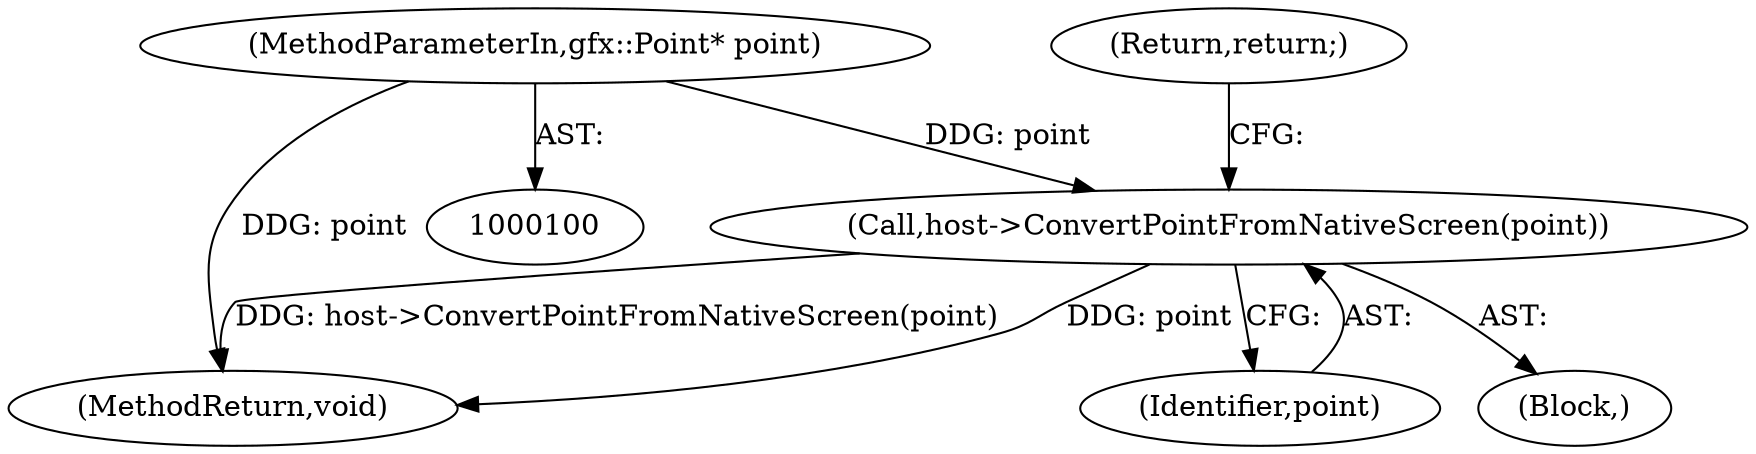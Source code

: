 digraph "0_Chrome_c21d7ac13d69cbadbbb5b2dc147be1933d52147a@pointer" {
"1000157" [label="(Call,host->ConvertPointFromNativeScreen(point))"];
"1000103" [label="(MethodParameterIn,gfx::Point* point)"];
"1000103" [label="(MethodParameterIn,gfx::Point* point)"];
"1000146" [label="(Block,)"];
"1000159" [label="(Return,return;)"];
"1000168" [label="(MethodReturn,void)"];
"1000158" [label="(Identifier,point)"];
"1000157" [label="(Call,host->ConvertPointFromNativeScreen(point))"];
"1000157" -> "1000146"  [label="AST: "];
"1000157" -> "1000158"  [label="CFG: "];
"1000158" -> "1000157"  [label="AST: "];
"1000159" -> "1000157"  [label="CFG: "];
"1000157" -> "1000168"  [label="DDG: host->ConvertPointFromNativeScreen(point)"];
"1000157" -> "1000168"  [label="DDG: point"];
"1000103" -> "1000157"  [label="DDG: point"];
"1000103" -> "1000100"  [label="AST: "];
"1000103" -> "1000168"  [label="DDG: point"];
}
